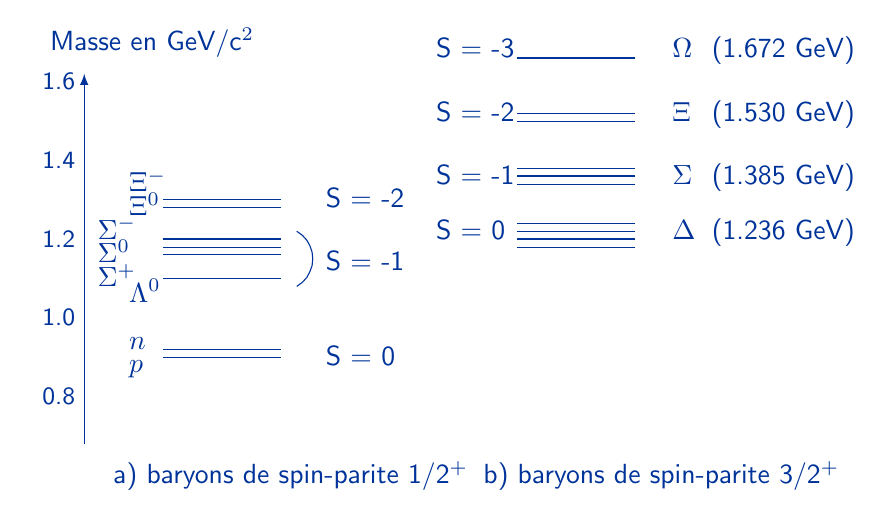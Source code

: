 \tikzset{%
  >=latex, % option for nice arrows
  inner sep=0pt,%
  outer sep=2pt,%
  mark coordinate/.style={inner sep=0pt,outer sep=0pt,minimum size=3pt,
    fill=black,circle}%
}
\begin{tikzpicture}[y=-1cm]
\sf
  \definecolor{red}{RGB}{221,42,43}
  \definecolor{green}{RGB}{132,184,24}
  \definecolor{blue}{RGB}{0,51,153}
  %% \definecolor{blue}{RGB}{0,72,112}
  \definecolor{orange}{RGB}{192,128,64}
  \definecolor{gray}{RGB}{107,108,110}
  \colorlet{default}{blue}

  \draw[default] (1.6,26.151) -- (3.101,26.151);
\path (1.101,26.45) node[text=default,anchor=base west] {$p$};
\path (1.101,26.151) node[text=default,anchor=base west] {$n$};
\path (1.101,25.55) node[text=default,anchor=base west] {\normalsize$\Lambda^0$};
\path (0.701,25.351) node[text=default,anchor=base west] {\normalsize$\Sigma^+$};
\path (0.701,25.051) node[text=default,anchor=base west] {\normalsize$\Sigma^0$};
\path (0.701,24.75) node[text=default,anchor=base west] {\normalsize$\Sigma^-$};
\path (1.101,24.151) node[text=default,anchor=base west] {\normalsize$\Xi^-$};
\path (1.101,24.452) node[text=default,anchor=base west] {\normalsize$\Xi^0$};
\draw[default] (3.3,24.651) -- (3.37,24.701) -- (3.427,24.763) -- (3.467,24.835) -- (3.495,24.915) -- (3.503,25.0) -- (3.495,25.087) -- (3.467,25.165) -- (3.427,25.239) -- (3.37,25.301) -- (3.3,25.351);
\draw[default] (1.6,25.252) -- (3.101,25.252);
\draw[default] (1.6,24.951) -- (3.101,24.951);
\draw[default] (1.6,24.852) -- (3.101,24.852);
\draw[default] (1.6,24.75) -- (3.101,24.75);
\draw[default] (1.6,24.251) -- (3.101,24.251);
\draw[default] (1.6,24.35) -- (3.101,24.35);
\draw[default] (6.1,24.852) -- (7.601,24.852);
\draw[default] (6.1,24.75) -- (7.601,24.75);
\draw[default] (6.1,24.651) -- (7.601,24.651);
\draw[default] (6.1,24.551) -- (7.601,24.551);
\draw[default] (6.1,24.052) -- (7.601,24.052);
\draw[default] (6.1,23.851) -- (7.601,23.851);
\draw[default] (1.6,26.251) -- (3.101,26.251);
\draw[default] (6.1,23.95) -- (7.601,23.95);
\draw[default] (6.1,23.252) -- (7.601,23.252);
\draw[default] (6.1,23.152) -- (7.601,23.152);
\draw[default] (6.1,22.451) -- (7.601,22.451);
\draw[default,<-] (0.601,22.65) -- (0.601,27.352);


\path (5.0,22.451) node[text=default,anchor=base west] {S = -3};
\path (5.0,23.252) node[text=default,anchor=base west] {S = -2};
\path (5.0,24.052) node[text=default,anchor=base west] {S = -1};
\path (5.0,24.75) node[text=default,anchor=base west] {S =  0};
\path (3.6,24.35) node[text=default,anchor=base west] {S = -2};
\path (3.6,25.15) node[text=default,anchor=base west] {S = -1};
\path (3.6,26.35) node[text=default,anchor=base west] {S =  0};

\path (8.001,22.451) node[text=default,anchor=base west] {$\Omega$};
\path (8.001,23.252) node[text=default,anchor=base west] {$\Xi$};
\path (8.001,24.052) node[text=default,anchor=base west] {$\Sigma$};
\path (8.001,24.75) node[text=default,anchor=base west] {$\Delta$};
\path (8.501,22.451) node[text=default,anchor=base west] {(1.672 GeV)};
\path (8.501,23.252) node[text=default,anchor=base west] {(1.530 GeV)};
\path (8.501,24.052) node[text=default,anchor=base west] {(1.385 GeV)};
\path (8.501,24.75) node[text=default,anchor=base west] {(1.236 GeV)};
\path (0,26.85) node[text=default,anchor=base west]     {\small{}0.8};
\path (0,22.852) node[text=default,anchor=base west]     {\small{}1.6};
\path (0,23.851) node[text=default,anchor=base west]      {\small{}1.4};
\path (0,24.852) node[text=default,anchor=base west]     {\small{}1.2};
\path (0,25.851) node[text=default,anchor=base west]     {\small{}1.0};
\path (0.099,22.352) node[text=default,anchor=base west] {\normalsize{}Masse en GeV/c$^2$};
\path (0.9,27.851) node[text=default,anchor=base west] {a) baryons de spin-parite 1/2$^+$};
\path (5.601,27.851) node[text=default,anchor=base west] {b) baryons de spin-parite 3/2$^+$};

\end{tikzpicture}%
%% Configure (x)emacs for this file ...
%% Local Variables:
%% mode: latex
%% End:
